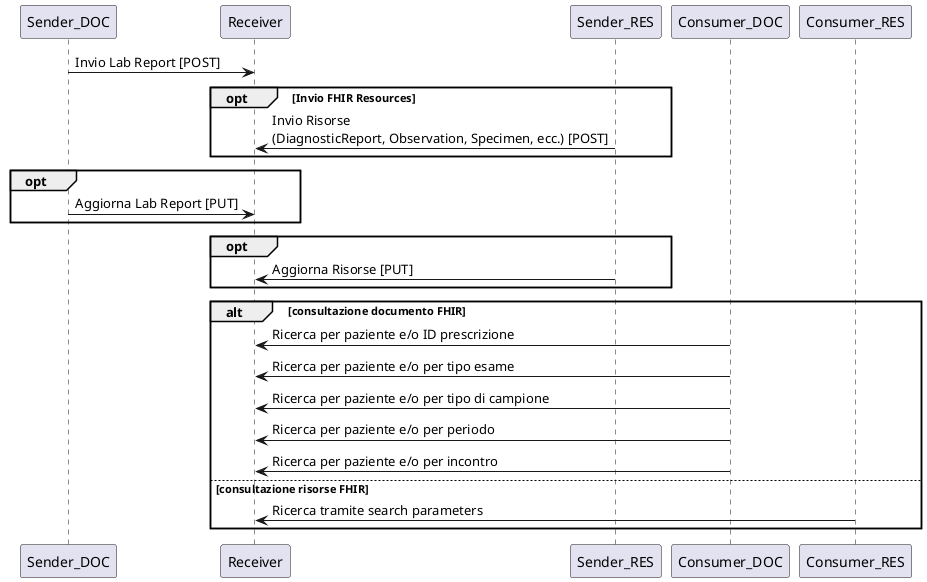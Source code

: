 @startuml

Sender_DOC -> Receiver: Invio Lab Report [POST]

opt Invio FHIR Resources
   Sender_RES -> Receiver: Invio Risorse\n(DiagnosticReport, Observation, Specimen, ecc.) [POST]
end
opt
   Sender_DOC -> Receiver:  Aggiorna Lab Report [PUT]
end
opt
   Sender_RES -> Receiver:  Aggiorna Risorse [PUT]
end
alt consultazione documento FHIR 
      Consumer_DOC -> Receiver: Ricerca per paziente e/o ID prescrizione
      Consumer_DOC -> Receiver: Ricerca per paziente e/o per tipo esame
      Consumer_DOC -> Receiver: Ricerca per paziente e/o per tipo di campione
      Consumer_DOC -> Receiver: Ricerca per paziente e/o per periodo
      Consumer_DOC -> Receiver: Ricerca per paziente e/o per incontro
else consultazione risorse FHIR
      Consumer_RES -> Receiver: Ricerca tramite search parameters
end
@enduml
